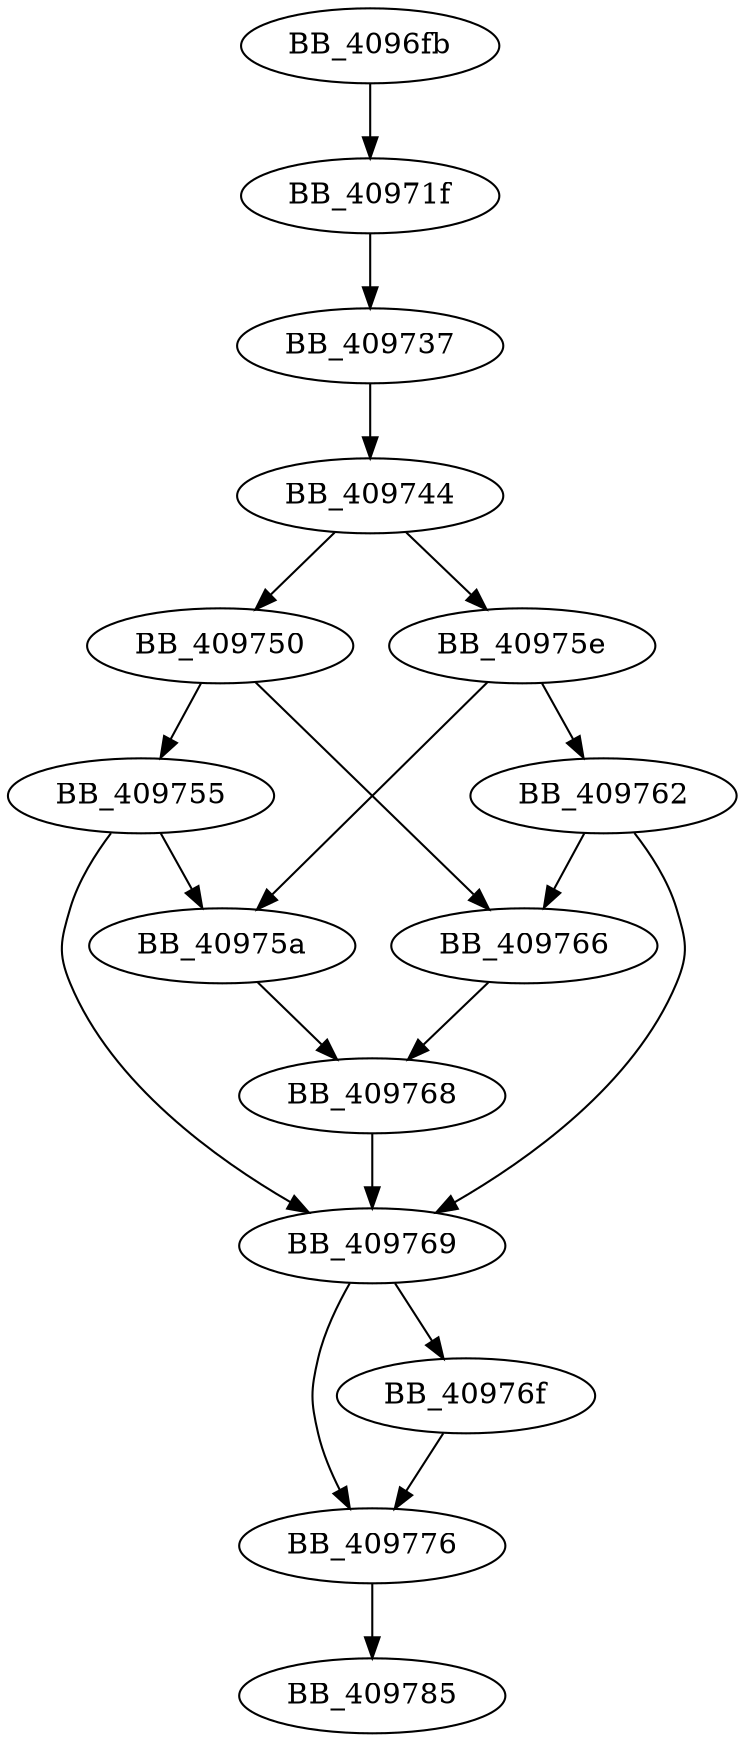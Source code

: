 DiGraph __atodbl_l{
BB_4096fb->BB_40971f
BB_40971f->BB_409737
BB_409737->BB_409744
BB_409744->BB_409750
BB_409744->BB_40975e
BB_409750->BB_409755
BB_409750->BB_409766
BB_409755->BB_40975a
BB_409755->BB_409769
BB_40975a->BB_409768
BB_40975e->BB_40975a
BB_40975e->BB_409762
BB_409762->BB_409766
BB_409762->BB_409769
BB_409766->BB_409768
BB_409768->BB_409769
BB_409769->BB_40976f
BB_409769->BB_409776
BB_40976f->BB_409776
BB_409776->BB_409785
}
